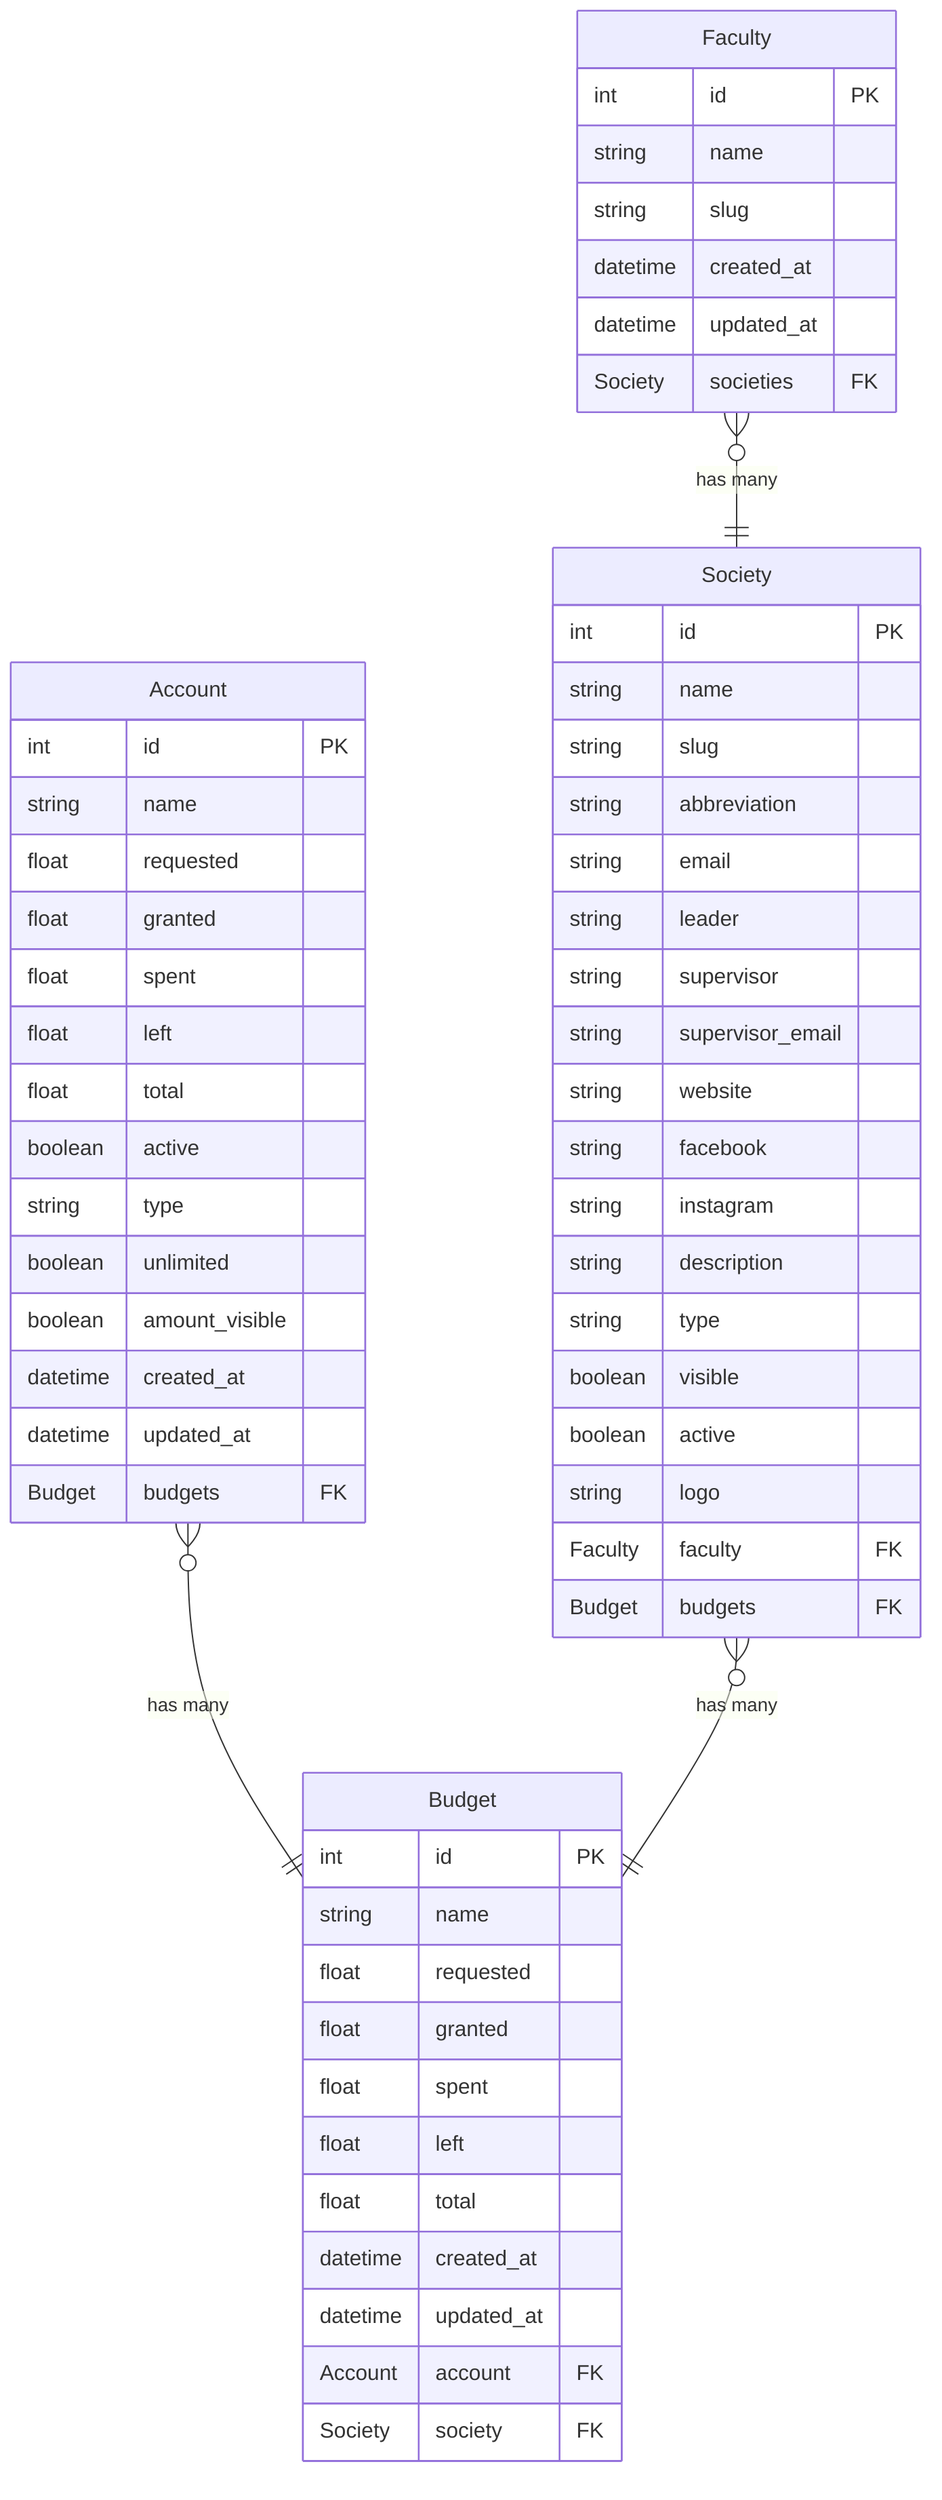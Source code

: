 erDiagram
    faculty[Faculty] {
        int id PK
        string name
        string slug
        datetime created_at
        datetime updated_at
        Society societies FK
    }
    society[Society] {
        int id PK
        string name
        string slug
        string abbreviation
        string email
        string leader
        string supervisor
        string supervisor_email
        string website
        string facebook
        string instagram
        string description
        string type
        boolean visible
        boolean active
        string logo
        Faculty faculty FK
        Budget budgets FK
    }
    account[Account] {
        int id PK
        string name
        float requested
        float granted
        float spent
        float left
        float total
        boolean active
        string type
        boolean unlimited
        boolean amount_visible
        datetime created_at
        datetime updated_at
        Budget budgets FK
    }
    budget[Budget] {
        int id PK
        string name
        float requested
        float granted
        float spent
        float left
        float total
        datetime created_at
        datetime updated_at
        Account account FK
        Society society FK
    }

    %% Faculty has 0+ Society, Society has 1 Faculty
    faculty }o--|| society : "has many"
    %% Account has 0+ Budget, Budget has 1 Account
    account }o--|| budget : "has many"
    %% Society has 0+ Budget, Budget has 1 Society
    society }o--|| budget : "has many"